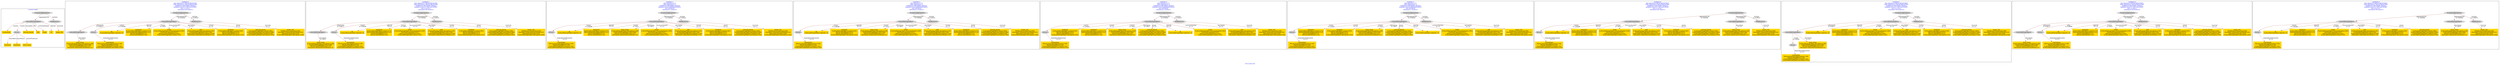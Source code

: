 digraph n0 {
fontcolor="blue"
remincross="true"
label="s20-s-lacma.xml"
subgraph cluster_0 {
label="1-correct model"
n2[style="filled",color="white",fillcolor="lightgray",label="CulturalHeritageObject1"];
n3[shape="plaintext",style="filled",fillcolor="gold",label="creationDate"];
n4[style="filled",color="white",fillcolor="lightgray",label="Person1"];
n5[shape="plaintext",style="filled",fillcolor="gold",label="Artwork_Details"];
n6[shape="plaintext",style="filled",fillcolor="gold",label="title"];
n7[shape="plaintext",style="filled",fillcolor="gold",label="Origin"];
n8[shape="plaintext",style="filled",fillcolor="gold",label="ID"];
n9[shape="plaintext",style="filled",fillcolor="gold",label="birthDate"];
n10[shape="plaintext",style="filled",fillcolor="gold",label="deathDate"];
n11[shape="plaintext",style="filled",fillcolor="gold",label="Artist_Name"];
n12[style="filled",color="white",fillcolor="lightgray",label="EuropeanaAggregation1"];
n13[style="filled",color="white",fillcolor="lightgray",label="WebResource1"];
n14[shape="plaintext",style="filled",fillcolor="gold",label="Image_URL"];
}
subgraph cluster_1 {
label="candidate 0\nlink coherence:0.7692307692307693\nnode coherence:0.7692307692307693\nconfidence:0.6851840677005624\nmapping score:0.5773975382363697\ncost:111.97611\n-precision:0.46-recall:0.5"
n16[style="filled",color="white",fillcolor="lightgray",label="CulturalHeritageObject1"];
n17[style="filled",color="white",fillcolor="lightgray",label="CulturalHeritageObject2"];
n18[style="filled",color="white",fillcolor="lightgray",label="Person1"];
n19[style="filled",color="white",fillcolor="lightgray",label="EuropeanaAggregation1"];
n20[style="filled",color="white",fillcolor="lightgray",label="WebResource1"];
n21[shape="plaintext",style="filled",fillcolor="gold",label="ID\n[CulturalHeritageObject,objectId,1.0]"];
n22[shape="plaintext",style="filled",fillcolor="gold",label="deathDate\n[CulturalHeritageObject,created,0.573]\n[Person,biographicalInformation,0.215]\n[Person,dateOfBirth,0.11]\n[Person,dateOfDeath,0.102]"];
n23[shape="plaintext",style="filled",fillcolor="gold",label="Origin\n[CulturalHeritageObject,accessionNumber,0.865]\n[Document,classLink,0.057]\n[Person,nameOfThePerson,0.055]\n[CulturalHeritageObject,extent,0.023]"];
n24[shape="plaintext",style="filled",fillcolor="gold",label="title\n[CulturalHeritageObject,description,0.291]\n[CulturalHeritageObject,title,0.263]\n[CulturalHeritageObject,provenance,0.234]\n[Document,columnSubClassOfLink,0.213]"];
n25[shape="plaintext",style="filled",fillcolor="gold",label="birthDate\n[CulturalHeritageObject,created,0.803]\n[Person,dateOfDeath,0.072]\n[Person,dateOfBirth,0.072]\n[CulturalHeritageObject,description,0.052]"];
n26[shape="plaintext",style="filled",fillcolor="gold",label="Image_URL\n[WebResource,classLink,0.948]\n[Document,columnSubClassOfLink,0.03]\n[Document,classLink,0.018]\n[CulturalHeritageObject,description,0.004]"];
n27[shape="plaintext",style="filled",fillcolor="gold",label="Artwork_Details\n[CulturalHeritageObject,extent,0.862]\n[CulturalHeritageObject,description,0.069]\n[CulturalHeritageObject,medium,0.04]\n[CulturalHeritageObject,provenance,0.029]"];
n28[shape="plaintext",style="filled",fillcolor="gold",label="creationDate\n[Person,biographicalInformation,0.538]\n[Person,dateOfBirth,0.218]\n[CulturalHeritageObject,created,0.191]\n[CulturalHeritageObject,description,0.053]"];
n29[shape="plaintext",style="filled",fillcolor="gold",label="Artist_Name\n[CulturalHeritageObject,description,0.286]\n[CulturalHeritageObject,title,0.269]\n[Person,nameOfThePerson,0.225]\n[Document,columnSubClassOfLink,0.22]"];
}
subgraph cluster_2 {
label="candidate 1\nlink coherence:0.7692307692307693\nnode coherence:0.7692307692307693\nconfidence:0.6851840677005624\nmapping score:0.5773975382363697\ncost:210.97611\n-precision:0.46-recall:0.5"
n31[style="filled",color="white",fillcolor="lightgray",label="CulturalHeritageObject1"];
n32[style="filled",color="white",fillcolor="lightgray",label="CulturalHeritageObject2"];
n33[style="filled",color="white",fillcolor="lightgray",label="Person1"];
n34[style="filled",color="white",fillcolor="lightgray",label="EuropeanaAggregation1"];
n35[style="filled",color="white",fillcolor="lightgray",label="WebResource1"];
n36[shape="plaintext",style="filled",fillcolor="gold",label="ID\n[CulturalHeritageObject,objectId,1.0]"];
n37[shape="plaintext",style="filled",fillcolor="gold",label="deathDate\n[CulturalHeritageObject,created,0.573]\n[Person,biographicalInformation,0.215]\n[Person,dateOfBirth,0.11]\n[Person,dateOfDeath,0.102]"];
n38[shape="plaintext",style="filled",fillcolor="gold",label="Origin\n[CulturalHeritageObject,accessionNumber,0.865]\n[Document,classLink,0.057]\n[Person,nameOfThePerson,0.055]\n[CulturalHeritageObject,extent,0.023]"];
n39[shape="plaintext",style="filled",fillcolor="gold",label="title\n[CulturalHeritageObject,description,0.291]\n[CulturalHeritageObject,title,0.263]\n[CulturalHeritageObject,provenance,0.234]\n[Document,columnSubClassOfLink,0.213]"];
n40[shape="plaintext",style="filled",fillcolor="gold",label="Artist_Name\n[CulturalHeritageObject,description,0.286]\n[CulturalHeritageObject,title,0.269]\n[Person,nameOfThePerson,0.225]\n[Document,columnSubClassOfLink,0.22]"];
n41[shape="plaintext",style="filled",fillcolor="gold",label="birthDate\n[CulturalHeritageObject,created,0.803]\n[Person,dateOfDeath,0.072]\n[Person,dateOfBirth,0.072]\n[CulturalHeritageObject,description,0.052]"];
n42[shape="plaintext",style="filled",fillcolor="gold",label="Image_URL\n[WebResource,classLink,0.948]\n[Document,columnSubClassOfLink,0.03]\n[Document,classLink,0.018]\n[CulturalHeritageObject,description,0.004]"];
n43[shape="plaintext",style="filled",fillcolor="gold",label="Artwork_Details\n[CulturalHeritageObject,extent,0.862]\n[CulturalHeritageObject,description,0.069]\n[CulturalHeritageObject,medium,0.04]\n[CulturalHeritageObject,provenance,0.029]"];
n44[shape="plaintext",style="filled",fillcolor="gold",label="creationDate\n[Person,biographicalInformation,0.538]\n[Person,dateOfBirth,0.218]\n[CulturalHeritageObject,created,0.191]\n[CulturalHeritageObject,description,0.053]"];
}
subgraph cluster_3 {
label="candidate 2\nlink coherence:0.75\nnode coherence:0.75\nconfidence:0.6851840677005624\nmapping score:0.589505800344632\ncost:209.98034\n-precision:0.5-recall:0.5"
n46[style="filled",color="white",fillcolor="lightgray",label="CulturalHeritageObject1"];
n47[style="filled",color="white",fillcolor="lightgray",label="Person1"];
n48[style="filled",color="white",fillcolor="lightgray",label="EuropeanaAggregation1"];
n49[style="filled",color="white",fillcolor="lightgray",label="WebResource1"];
n50[shape="plaintext",style="filled",fillcolor="gold",label="ID\n[CulturalHeritageObject,objectId,1.0]"];
n51[shape="plaintext",style="filled",fillcolor="gold",label="deathDate\n[CulturalHeritageObject,created,0.573]\n[Person,biographicalInformation,0.215]\n[Person,dateOfBirth,0.11]\n[Person,dateOfDeath,0.102]"];
n52[shape="plaintext",style="filled",fillcolor="gold",label="Artist_Name\n[CulturalHeritageObject,description,0.286]\n[CulturalHeritageObject,title,0.269]\n[Person,nameOfThePerson,0.225]\n[Document,columnSubClassOfLink,0.22]"];
n53[shape="plaintext",style="filled",fillcolor="gold",label="Origin\n[CulturalHeritageObject,accessionNumber,0.865]\n[Document,classLink,0.057]\n[Person,nameOfThePerson,0.055]\n[CulturalHeritageObject,extent,0.023]"];
n54[shape="plaintext",style="filled",fillcolor="gold",label="title\n[CulturalHeritageObject,description,0.291]\n[CulturalHeritageObject,title,0.263]\n[CulturalHeritageObject,provenance,0.234]\n[Document,columnSubClassOfLink,0.213]"];
n55[shape="plaintext",style="filled",fillcolor="gold",label="birthDate\n[CulturalHeritageObject,created,0.803]\n[Person,dateOfDeath,0.072]\n[Person,dateOfBirth,0.072]\n[CulturalHeritageObject,description,0.052]"];
n56[shape="plaintext",style="filled",fillcolor="gold",label="Image_URL\n[WebResource,classLink,0.948]\n[Document,columnSubClassOfLink,0.03]\n[Document,classLink,0.018]\n[CulturalHeritageObject,description,0.004]"];
n57[shape="plaintext",style="filled",fillcolor="gold",label="Artwork_Details\n[CulturalHeritageObject,extent,0.862]\n[CulturalHeritageObject,description,0.069]\n[CulturalHeritageObject,medium,0.04]\n[CulturalHeritageObject,provenance,0.029]"];
n58[shape="plaintext",style="filled",fillcolor="gold",label="creationDate\n[Person,biographicalInformation,0.538]\n[Person,dateOfBirth,0.218]\n[CulturalHeritageObject,created,0.191]\n[CulturalHeritageObject,description,0.053]"];
}
subgraph cluster_4 {
label="candidate 3\nlink coherence:0.75\nnode coherence:0.75\nconfidence:0.6851840677005624\nmapping score:0.589505800344632\ncost:209.98034\n-precision:0.5-recall:0.5"
n60[style="filled",color="white",fillcolor="lightgray",label="CulturalHeritageObject1"];
n61[style="filled",color="white",fillcolor="lightgray",label="Person1"];
n62[style="filled",color="white",fillcolor="lightgray",label="EuropeanaAggregation1"];
n63[style="filled",color="white",fillcolor="lightgray",label="WebResource1"];
n64[shape="plaintext",style="filled",fillcolor="gold",label="ID\n[CulturalHeritageObject,objectId,1.0]"];
n65[shape="plaintext",style="filled",fillcolor="gold",label="birthDate\n[CulturalHeritageObject,created,0.803]\n[Person,dateOfDeath,0.072]\n[Person,dateOfBirth,0.072]\n[CulturalHeritageObject,description,0.052]"];
n66[shape="plaintext",style="filled",fillcolor="gold",label="Artist_Name\n[CulturalHeritageObject,description,0.286]\n[CulturalHeritageObject,title,0.269]\n[Person,nameOfThePerson,0.225]\n[Document,columnSubClassOfLink,0.22]"];
n67[shape="plaintext",style="filled",fillcolor="gold",label="Origin\n[CulturalHeritageObject,accessionNumber,0.865]\n[Document,classLink,0.057]\n[Person,nameOfThePerson,0.055]\n[CulturalHeritageObject,extent,0.023]"];
n68[shape="plaintext",style="filled",fillcolor="gold",label="title\n[CulturalHeritageObject,description,0.291]\n[CulturalHeritageObject,title,0.263]\n[CulturalHeritageObject,provenance,0.234]\n[Document,columnSubClassOfLink,0.213]"];
n69[shape="plaintext",style="filled",fillcolor="gold",label="deathDate\n[CulturalHeritageObject,created,0.573]\n[Person,biographicalInformation,0.215]\n[Person,dateOfBirth,0.11]\n[Person,dateOfDeath,0.102]"];
n70[shape="plaintext",style="filled",fillcolor="gold",label="Image_URL\n[WebResource,classLink,0.948]\n[Document,columnSubClassOfLink,0.03]\n[Document,classLink,0.018]\n[CulturalHeritageObject,description,0.004]"];
n71[shape="plaintext",style="filled",fillcolor="gold",label="Artwork_Details\n[CulturalHeritageObject,extent,0.862]\n[CulturalHeritageObject,description,0.069]\n[CulturalHeritageObject,medium,0.04]\n[CulturalHeritageObject,provenance,0.029]"];
n72[shape="plaintext",style="filled",fillcolor="gold",label="creationDate\n[Person,biographicalInformation,0.538]\n[Person,dateOfBirth,0.218]\n[CulturalHeritageObject,created,0.191]\n[CulturalHeritageObject,description,0.053]"];
}
subgraph cluster_5 {
label="candidate 4\nlink coherence:0.75\nnode coherence:0.75\nconfidence:0.6851840677005624\nmapping score:0.589505800344632\ncost:209.98036\n-precision:0.5-recall:0.5"
n74[style="filled",color="white",fillcolor="lightgray",label="CulturalHeritageObject2"];
n75[style="filled",color="white",fillcolor="lightgray",label="Person1"];
n76[style="filled",color="white",fillcolor="lightgray",label="EuropeanaAggregation1"];
n77[style="filled",color="white",fillcolor="lightgray",label="WebResource1"];
n78[shape="plaintext",style="filled",fillcolor="gold",label="birthDate\n[CulturalHeritageObject,created,0.803]\n[Person,dateOfDeath,0.072]\n[Person,dateOfBirth,0.072]\n[CulturalHeritageObject,description,0.052]"];
n79[shape="plaintext",style="filled",fillcolor="gold",label="deathDate\n[CulturalHeritageObject,created,0.573]\n[Person,biographicalInformation,0.215]\n[Person,dateOfBirth,0.11]\n[Person,dateOfDeath,0.102]"];
n80[shape="plaintext",style="filled",fillcolor="gold",label="Artist_Name\n[CulturalHeritageObject,description,0.286]\n[CulturalHeritageObject,title,0.269]\n[Person,nameOfThePerson,0.225]\n[Document,columnSubClassOfLink,0.22]"];
n81[shape="plaintext",style="filled",fillcolor="gold",label="Artwork_Details\n[CulturalHeritageObject,extent,0.862]\n[CulturalHeritageObject,description,0.069]\n[CulturalHeritageObject,medium,0.04]\n[CulturalHeritageObject,provenance,0.029]"];
n82[shape="plaintext",style="filled",fillcolor="gold",label="Image_URL\n[WebResource,classLink,0.948]\n[Document,columnSubClassOfLink,0.03]\n[Document,classLink,0.018]\n[CulturalHeritageObject,description,0.004]"];
n83[shape="plaintext",style="filled",fillcolor="gold",label="ID\n[CulturalHeritageObject,objectId,1.0]"];
n84[shape="plaintext",style="filled",fillcolor="gold",label="Origin\n[CulturalHeritageObject,accessionNumber,0.865]\n[Document,classLink,0.057]\n[Person,nameOfThePerson,0.055]\n[CulturalHeritageObject,extent,0.023]"];
n85[shape="plaintext",style="filled",fillcolor="gold",label="creationDate\n[Person,biographicalInformation,0.538]\n[Person,dateOfBirth,0.218]\n[CulturalHeritageObject,created,0.191]\n[CulturalHeritageObject,description,0.053]"];
n86[shape="plaintext",style="filled",fillcolor="gold",label="title\n[CulturalHeritageObject,description,0.291]\n[CulturalHeritageObject,title,0.263]\n[CulturalHeritageObject,provenance,0.234]\n[Document,columnSubClassOfLink,0.213]"];
}
subgraph cluster_6 {
label="candidate 5\nlink coherence:0.75\nnode coherence:0.75\nconfidence:0.6851840677005624\nmapping score:0.589505800344632\ncost:209.98036\n-precision:0.5-recall:0.5"
n88[style="filled",color="white",fillcolor="lightgray",label="CulturalHeritageObject2"];
n89[style="filled",color="white",fillcolor="lightgray",label="Person1"];
n90[style="filled",color="white",fillcolor="lightgray",label="EuropeanaAggregation1"];
n91[style="filled",color="white",fillcolor="lightgray",label="WebResource1"];
n92[shape="plaintext",style="filled",fillcolor="gold",label="deathDate\n[CulturalHeritageObject,created,0.573]\n[Person,biographicalInformation,0.215]\n[Person,dateOfBirth,0.11]\n[Person,dateOfDeath,0.102]"];
n93[shape="plaintext",style="filled",fillcolor="gold",label="birthDate\n[CulturalHeritageObject,created,0.803]\n[Person,dateOfDeath,0.072]\n[Person,dateOfBirth,0.072]\n[CulturalHeritageObject,description,0.052]"];
n94[shape="plaintext",style="filled",fillcolor="gold",label="Artist_Name\n[CulturalHeritageObject,description,0.286]\n[CulturalHeritageObject,title,0.269]\n[Person,nameOfThePerson,0.225]\n[Document,columnSubClassOfLink,0.22]"];
n95[shape="plaintext",style="filled",fillcolor="gold",label="Artwork_Details\n[CulturalHeritageObject,extent,0.862]\n[CulturalHeritageObject,description,0.069]\n[CulturalHeritageObject,medium,0.04]\n[CulturalHeritageObject,provenance,0.029]"];
n96[shape="plaintext",style="filled",fillcolor="gold",label="Image_URL\n[WebResource,classLink,0.948]\n[Document,columnSubClassOfLink,0.03]\n[Document,classLink,0.018]\n[CulturalHeritageObject,description,0.004]"];
n97[shape="plaintext",style="filled",fillcolor="gold",label="ID\n[CulturalHeritageObject,objectId,1.0]"];
n98[shape="plaintext",style="filled",fillcolor="gold",label="Origin\n[CulturalHeritageObject,accessionNumber,0.865]\n[Document,classLink,0.057]\n[Person,nameOfThePerson,0.055]\n[CulturalHeritageObject,extent,0.023]"];
n99[shape="plaintext",style="filled",fillcolor="gold",label="creationDate\n[Person,biographicalInformation,0.538]\n[Person,dateOfBirth,0.218]\n[CulturalHeritageObject,created,0.191]\n[CulturalHeritageObject,description,0.053]"];
n100[shape="plaintext",style="filled",fillcolor="gold",label="title\n[CulturalHeritageObject,description,0.291]\n[CulturalHeritageObject,title,0.263]\n[CulturalHeritageObject,provenance,0.234]\n[Document,columnSubClassOfLink,0.213]"];
}
subgraph cluster_7 {
label="candidate 6\nlink coherence:0.6923076923076923\nnode coherence:0.7692307692307693\nconfidence:0.6851840677005624\nmapping score:0.5773975382363697\ncost:111.97427\n-precision:0.46-recall:0.5"
n102[style="filled",color="white",fillcolor="lightgray",label="CulturalHeritageObject1"];
n103[style="filled",color="white",fillcolor="lightgray",label="Person1"];
n104[style="filled",color="white",fillcolor="lightgray",label="EuropeanaAggregation1"];
n105[style="filled",color="white",fillcolor="lightgray",label="CulturalHeritageObject2"];
n106[style="filled",color="white",fillcolor="lightgray",label="WebResource1"];
n107[shape="plaintext",style="filled",fillcolor="gold",label="ID\n[CulturalHeritageObject,objectId,1.0]"];
n108[shape="plaintext",style="filled",fillcolor="gold",label="deathDate\n[CulturalHeritageObject,created,0.573]\n[Person,biographicalInformation,0.215]\n[Person,dateOfBirth,0.11]\n[Person,dateOfDeath,0.102]"];
n109[shape="plaintext",style="filled",fillcolor="gold",label="Origin\n[CulturalHeritageObject,accessionNumber,0.865]\n[Document,classLink,0.057]\n[Person,nameOfThePerson,0.055]\n[CulturalHeritageObject,extent,0.023]"];
n110[shape="plaintext",style="filled",fillcolor="gold",label="title\n[CulturalHeritageObject,description,0.291]\n[CulturalHeritageObject,title,0.263]\n[CulturalHeritageObject,provenance,0.234]\n[Document,columnSubClassOfLink,0.213]"];
n111[shape="plaintext",style="filled",fillcolor="gold",label="birthDate\n[CulturalHeritageObject,created,0.803]\n[Person,dateOfDeath,0.072]\n[Person,dateOfBirth,0.072]\n[CulturalHeritageObject,description,0.052]"];
n112[shape="plaintext",style="filled",fillcolor="gold",label="Image_URL\n[WebResource,classLink,0.948]\n[Document,columnSubClassOfLink,0.03]\n[Document,classLink,0.018]\n[CulturalHeritageObject,description,0.004]"];
n113[shape="plaintext",style="filled",fillcolor="gold",label="Artwork_Details\n[CulturalHeritageObject,extent,0.862]\n[CulturalHeritageObject,description,0.069]\n[CulturalHeritageObject,medium,0.04]\n[CulturalHeritageObject,provenance,0.029]"];
n114[shape="plaintext",style="filled",fillcolor="gold",label="creationDate\n[Person,biographicalInformation,0.538]\n[Person,dateOfBirth,0.218]\n[CulturalHeritageObject,created,0.191]\n[CulturalHeritageObject,description,0.053]"];
n115[shape="plaintext",style="filled",fillcolor="gold",label="Artist_Name\n[CulturalHeritageObject,description,0.286]\n[CulturalHeritageObject,title,0.269]\n[Person,nameOfThePerson,0.225]\n[Document,columnSubClassOfLink,0.22]"];
}
subgraph cluster_8 {
label="candidate 7\nlink coherence:0.6923076923076923\nnode coherence:0.7692307692307693\nconfidence:0.6851840677005624\nmapping score:0.5773975382363697\ncost:111.97613\n-precision:0.38-recall:0.42"
n117[style="filled",color="white",fillcolor="lightgray",label="CulturalHeritageObject1"];
n118[style="filled",color="white",fillcolor="lightgray",label="CulturalHeritageObject2"];
n119[style="filled",color="white",fillcolor="lightgray",label="Person1"];
n120[style="filled",color="white",fillcolor="lightgray",label="EuropeanaAggregation1"];
n121[style="filled",color="white",fillcolor="lightgray",label="WebResource1"];
n122[shape="plaintext",style="filled",fillcolor="gold",label="ID\n[CulturalHeritageObject,objectId,1.0]"];
n123[shape="plaintext",style="filled",fillcolor="gold",label="deathDate\n[CulturalHeritageObject,created,0.573]\n[Person,biographicalInformation,0.215]\n[Person,dateOfBirth,0.11]\n[Person,dateOfDeath,0.102]"];
n124[shape="plaintext",style="filled",fillcolor="gold",label="Origin\n[CulturalHeritageObject,accessionNumber,0.865]\n[Document,classLink,0.057]\n[Person,nameOfThePerson,0.055]\n[CulturalHeritageObject,extent,0.023]"];
n125[shape="plaintext",style="filled",fillcolor="gold",label="title\n[CulturalHeritageObject,description,0.291]\n[CulturalHeritageObject,title,0.263]\n[CulturalHeritageObject,provenance,0.234]\n[Document,columnSubClassOfLink,0.213]"];
n126[shape="plaintext",style="filled",fillcolor="gold",label="birthDate\n[CulturalHeritageObject,created,0.803]\n[Person,dateOfDeath,0.072]\n[Person,dateOfBirth,0.072]\n[CulturalHeritageObject,description,0.052]"];
n127[shape="plaintext",style="filled",fillcolor="gold",label="Image_URL\n[WebResource,classLink,0.948]\n[Document,columnSubClassOfLink,0.03]\n[Document,classLink,0.018]\n[CulturalHeritageObject,description,0.004]"];
n128[shape="plaintext",style="filled",fillcolor="gold",label="Artwork_Details\n[CulturalHeritageObject,extent,0.862]\n[CulturalHeritageObject,description,0.069]\n[CulturalHeritageObject,medium,0.04]\n[CulturalHeritageObject,provenance,0.029]"];
n129[shape="plaintext",style="filled",fillcolor="gold",label="creationDate\n[Person,biographicalInformation,0.538]\n[Person,dateOfBirth,0.218]\n[CulturalHeritageObject,created,0.191]\n[CulturalHeritageObject,description,0.053]"];
n130[shape="plaintext",style="filled",fillcolor="gold",label="Artist_Name\n[CulturalHeritageObject,description,0.286]\n[CulturalHeritageObject,title,0.269]\n[Person,nameOfThePerson,0.225]\n[Document,columnSubClassOfLink,0.22]"];
}
subgraph cluster_9 {
label="candidate 8\nlink coherence:0.6923076923076923\nnode coherence:0.7692307692307693\nconfidence:0.6851840677005624\nmapping score:0.5773975382363697\ncost:111.98312\n-precision:0.38-recall:0.42"
n132[style="filled",color="white",fillcolor="lightgray",label="CulturalHeritageObject1"];
n133[style="filled",color="white",fillcolor="lightgray",label="CulturalHeritageObject2"];
n134[style="filled",color="white",fillcolor="lightgray",label="Person1"];
n135[style="filled",color="white",fillcolor="lightgray",label="EuropeanaAggregation1"];
n136[style="filled",color="white",fillcolor="lightgray",label="WebResource1"];
n137[shape="plaintext",style="filled",fillcolor="gold",label="ID\n[CulturalHeritageObject,objectId,1.0]"];
n138[shape="plaintext",style="filled",fillcolor="gold",label="deathDate\n[CulturalHeritageObject,created,0.573]\n[Person,biographicalInformation,0.215]\n[Person,dateOfBirth,0.11]\n[Person,dateOfDeath,0.102]"];
n139[shape="plaintext",style="filled",fillcolor="gold",label="Origin\n[CulturalHeritageObject,accessionNumber,0.865]\n[Document,classLink,0.057]\n[Person,nameOfThePerson,0.055]\n[CulturalHeritageObject,extent,0.023]"];
n140[shape="plaintext",style="filled",fillcolor="gold",label="title\n[CulturalHeritageObject,description,0.291]\n[CulturalHeritageObject,title,0.263]\n[CulturalHeritageObject,provenance,0.234]\n[Document,columnSubClassOfLink,0.213]"];
n141[shape="plaintext",style="filled",fillcolor="gold",label="birthDate\n[CulturalHeritageObject,created,0.803]\n[Person,dateOfDeath,0.072]\n[Person,dateOfBirth,0.072]\n[CulturalHeritageObject,description,0.052]"];
n142[shape="plaintext",style="filled",fillcolor="gold",label="Image_URL\n[WebResource,classLink,0.948]\n[Document,columnSubClassOfLink,0.03]\n[Document,classLink,0.018]\n[CulturalHeritageObject,description,0.004]"];
n143[shape="plaintext",style="filled",fillcolor="gold",label="Artwork_Details\n[CulturalHeritageObject,extent,0.862]\n[CulturalHeritageObject,description,0.069]\n[CulturalHeritageObject,medium,0.04]\n[CulturalHeritageObject,provenance,0.029]"];
n144[shape="plaintext",style="filled",fillcolor="gold",label="creationDate\n[Person,biographicalInformation,0.538]\n[Person,dateOfBirth,0.218]\n[CulturalHeritageObject,created,0.191]\n[CulturalHeritageObject,description,0.053]"];
n145[shape="plaintext",style="filled",fillcolor="gold",label="Artist_Name\n[CulturalHeritageObject,description,0.286]\n[CulturalHeritageObject,title,0.269]\n[Person,nameOfThePerson,0.225]\n[Document,columnSubClassOfLink,0.22]"];
}
subgraph cluster_10 {
label="candidate 9\nlink coherence:0.6923076923076923\nnode coherence:0.7692307692307693\nconfidence:0.6851840677005624\nmapping score:0.5773975382363697\ncost:210.97427\n-precision:0.46-recall:0.5"
n147[style="filled",color="white",fillcolor="lightgray",label="CulturalHeritageObject1"];
n148[style="filled",color="white",fillcolor="lightgray",label="Person1"];
n149[style="filled",color="white",fillcolor="lightgray",label="EuropeanaAggregation1"];
n150[style="filled",color="white",fillcolor="lightgray",label="CulturalHeritageObject2"];
n151[style="filled",color="white",fillcolor="lightgray",label="WebResource1"];
n152[shape="plaintext",style="filled",fillcolor="gold",label="ID\n[CulturalHeritageObject,objectId,1.0]"];
n153[shape="plaintext",style="filled",fillcolor="gold",label="deathDate\n[CulturalHeritageObject,created,0.573]\n[Person,biographicalInformation,0.215]\n[Person,dateOfBirth,0.11]\n[Person,dateOfDeath,0.102]"];
n154[shape="plaintext",style="filled",fillcolor="gold",label="Origin\n[CulturalHeritageObject,accessionNumber,0.865]\n[Document,classLink,0.057]\n[Person,nameOfThePerson,0.055]\n[CulturalHeritageObject,extent,0.023]"];
n155[shape="plaintext",style="filled",fillcolor="gold",label="title\n[CulturalHeritageObject,description,0.291]\n[CulturalHeritageObject,title,0.263]\n[CulturalHeritageObject,provenance,0.234]\n[Document,columnSubClassOfLink,0.213]"];
n156[shape="plaintext",style="filled",fillcolor="gold",label="Artist_Name\n[CulturalHeritageObject,description,0.286]\n[CulturalHeritageObject,title,0.269]\n[Person,nameOfThePerson,0.225]\n[Document,columnSubClassOfLink,0.22]"];
n157[shape="plaintext",style="filled",fillcolor="gold",label="birthDate\n[CulturalHeritageObject,created,0.803]\n[Person,dateOfDeath,0.072]\n[Person,dateOfBirth,0.072]\n[CulturalHeritageObject,description,0.052]"];
n158[shape="plaintext",style="filled",fillcolor="gold",label="Image_URL\n[WebResource,classLink,0.948]\n[Document,columnSubClassOfLink,0.03]\n[Document,classLink,0.018]\n[CulturalHeritageObject,description,0.004]"];
n159[shape="plaintext",style="filled",fillcolor="gold",label="Artwork_Details\n[CulturalHeritageObject,extent,0.862]\n[CulturalHeritageObject,description,0.069]\n[CulturalHeritageObject,medium,0.04]\n[CulturalHeritageObject,provenance,0.029]"];
n160[shape="plaintext",style="filled",fillcolor="gold",label="creationDate\n[Person,biographicalInformation,0.538]\n[Person,dateOfBirth,0.218]\n[CulturalHeritageObject,created,0.191]\n[CulturalHeritageObject,description,0.053]"];
}
n2 -> n3[color="brown",fontcolor="black",label="created"]
n2 -> n4[color="brown",fontcolor="black",label="creator"]
n2 -> n5[color="brown",fontcolor="black",label="description"]
n2 -> n6[color="brown",fontcolor="black",label="title"]
n2 -> n7[color="brown",fontcolor="black",label="accessionNumber"]
n2 -> n8[color="brown",fontcolor="black",label="objectId"]
n4 -> n9[color="brown",fontcolor="black",label="dateOfBirth"]
n4 -> n10[color="brown",fontcolor="black",label="dateOfDeath"]
n4 -> n11[color="brown",fontcolor="black",label="nameOfThePerson"]
n12 -> n2[color="brown",fontcolor="black",label="aggregatedCHO"]
n12 -> n13[color="brown",fontcolor="black",label="hasView"]
n13 -> n14[color="brown",fontcolor="black",label="classLink"]
n16 -> n17[color="brown",fontcolor="black",label="isRelatedTo\nw=0.99577"]
n16 -> n18[color="brown",fontcolor="black",label="creator\nw=0.99288"]
n19 -> n16[color="brown",fontcolor="black",label="aggregatedCHO\nw=0.99393"]
n19 -> n20[color="brown",fontcolor="black",label="hasView\nw=0.99353"]
n16 -> n21[color="brown",fontcolor="black",label="objectId\nw=1.0"]
n16 -> n22[color="brown",fontcolor="black",label="created\nw=100.0"]
n16 -> n23[color="brown",fontcolor="black",label="accessionNumber\nw=1.0"]
n16 -> n24[color="brown",fontcolor="black",label="description\nw=1.0"]
n16 -> n25[color="brown",fontcolor="black",label="created\nw=1.0"]
n20 -> n26[color="brown",fontcolor="black",label="classLink\nw=1.0"]
n16 -> n27[color="brown",fontcolor="black",label="extent\nw=1.0"]
n18 -> n28[color="brown",fontcolor="black",label="biographicalInformation\nw=1.0"]
n17 -> n29[color="brown",fontcolor="black",label="description\nw=1.0"]
n31 -> n32[color="brown",fontcolor="black",label="isRelatedTo\nw=0.99577"]
n31 -> n33[color="brown",fontcolor="black",label="creator\nw=0.99288"]
n34 -> n31[color="brown",fontcolor="black",label="aggregatedCHO\nw=0.99393"]
n34 -> n35[color="brown",fontcolor="black",label="hasView\nw=0.99353"]
n31 -> n36[color="brown",fontcolor="black",label="objectId\nw=1.0"]
n31 -> n37[color="brown",fontcolor="black",label="created\nw=100.0"]
n31 -> n38[color="brown",fontcolor="black",label="accessionNumber\nw=1.0"]
n31 -> n39[color="brown",fontcolor="black",label="description\nw=1.0"]
n32 -> n40[color="brown",fontcolor="black",label="description\nw=100.0"]
n31 -> n41[color="brown",fontcolor="black",label="created\nw=1.0"]
n35 -> n42[color="brown",fontcolor="black",label="classLink\nw=1.0"]
n31 -> n43[color="brown",fontcolor="black",label="extent\nw=1.0"]
n33 -> n44[color="brown",fontcolor="black",label="biographicalInformation\nw=1.0"]
n46 -> n47[color="brown",fontcolor="black",label="creator\nw=0.99288"]
n48 -> n46[color="brown",fontcolor="black",label="aggregatedCHO\nw=0.99393"]
n48 -> n49[color="brown",fontcolor="black",label="hasView\nw=0.99353"]
n46 -> n50[color="brown",fontcolor="black",label="objectId\nw=1.0"]
n46 -> n51[color="brown",fontcolor="black",label="created\nw=100.0"]
n46 -> n52[color="brown",fontcolor="black",label="description\nw=100.0"]
n46 -> n53[color="brown",fontcolor="black",label="accessionNumber\nw=1.0"]
n46 -> n54[color="brown",fontcolor="black",label="description\nw=1.0"]
n46 -> n55[color="brown",fontcolor="black",label="created\nw=1.0"]
n49 -> n56[color="brown",fontcolor="black",label="classLink\nw=1.0"]
n46 -> n57[color="brown",fontcolor="black",label="extent\nw=1.0"]
n47 -> n58[color="brown",fontcolor="black",label="biographicalInformation\nw=1.0"]
n60 -> n61[color="brown",fontcolor="black",label="creator\nw=0.99288"]
n62 -> n60[color="brown",fontcolor="black",label="aggregatedCHO\nw=0.99393"]
n62 -> n63[color="brown",fontcolor="black",label="hasView\nw=0.99353"]
n60 -> n64[color="brown",fontcolor="black",label="objectId\nw=1.0"]
n60 -> n65[color="brown",fontcolor="black",label="created\nw=100.0"]
n60 -> n66[color="brown",fontcolor="black",label="description\nw=100.0"]
n60 -> n67[color="brown",fontcolor="black",label="accessionNumber\nw=1.0"]
n60 -> n68[color="brown",fontcolor="black",label="description\nw=1.0"]
n60 -> n69[color="brown",fontcolor="black",label="created\nw=1.0"]
n63 -> n70[color="brown",fontcolor="black",label="classLink\nw=1.0"]
n60 -> n71[color="brown",fontcolor="black",label="extent\nw=1.0"]
n61 -> n72[color="brown",fontcolor="black",label="biographicalInformation\nw=1.0"]
n74 -> n75[color="brown",fontcolor="black",label="creator\nw=0.9929"]
n76 -> n74[color="brown",fontcolor="black",label="aggregatedCHO\nw=0.99393"]
n76 -> n77[color="brown",fontcolor="black",label="hasView\nw=0.99353"]
n74 -> n78[color="brown",fontcolor="black",label="created\nw=1.0"]
n74 -> n79[color="brown",fontcolor="black",label="created\nw=100.0"]
n74 -> n80[color="brown",fontcolor="black",label="description\nw=100.0"]
n74 -> n81[color="brown",fontcolor="black",label="extent\nw=1.0"]
n77 -> n82[color="brown",fontcolor="black",label="classLink\nw=1.0"]
n74 -> n83[color="brown",fontcolor="black",label="objectId\nw=1.0"]
n74 -> n84[color="brown",fontcolor="black",label="accessionNumber\nw=1.0"]
n75 -> n85[color="brown",fontcolor="black",label="biographicalInformation\nw=1.0"]
n74 -> n86[color="brown",fontcolor="black",label="description\nw=1.0"]
n88 -> n89[color="brown",fontcolor="black",label="creator\nw=0.9929"]
n90 -> n88[color="brown",fontcolor="black",label="aggregatedCHO\nw=0.99393"]
n90 -> n91[color="brown",fontcolor="black",label="hasView\nw=0.99353"]
n88 -> n92[color="brown",fontcolor="black",label="created\nw=1.0"]
n88 -> n93[color="brown",fontcolor="black",label="created\nw=100.0"]
n88 -> n94[color="brown",fontcolor="black",label="description\nw=100.0"]
n88 -> n95[color="brown",fontcolor="black",label="extent\nw=1.0"]
n91 -> n96[color="brown",fontcolor="black",label="classLink\nw=1.0"]
n88 -> n97[color="brown",fontcolor="black",label="objectId\nw=1.0"]
n88 -> n98[color="brown",fontcolor="black",label="accessionNumber\nw=1.0"]
n89 -> n99[color="brown",fontcolor="black",label="biographicalInformation\nw=1.0"]
n88 -> n100[color="brown",fontcolor="black",label="description\nw=1.0"]
n102 -> n103[color="brown",fontcolor="black",label="creator\nw=0.99288"]
n104 -> n102[color="brown",fontcolor="black",label="aggregatedCHO\nw=0.99393"]
n104 -> n105[color="brown",fontcolor="black",label="aggregatedCHO\nw=0.99393"]
n104 -> n106[color="brown",fontcolor="black",label="hasView\nw=0.99353"]
n102 -> n107[color="brown",fontcolor="black",label="objectId\nw=1.0"]
n102 -> n108[color="brown",fontcolor="black",label="created\nw=100.0"]
n102 -> n109[color="brown",fontcolor="black",label="accessionNumber\nw=1.0"]
n102 -> n110[color="brown",fontcolor="black",label="description\nw=1.0"]
n102 -> n111[color="brown",fontcolor="black",label="created\nw=1.0"]
n106 -> n112[color="brown",fontcolor="black",label="classLink\nw=1.0"]
n102 -> n113[color="brown",fontcolor="black",label="extent\nw=1.0"]
n103 -> n114[color="brown",fontcolor="black",label="biographicalInformation\nw=1.0"]
n105 -> n115[color="brown",fontcolor="black",label="description\nw=1.0"]
n117 -> n118[color="brown",fontcolor="black",label="isRelatedTo\nw=0.99577"]
n118 -> n119[color="brown",fontcolor="black",label="creator\nw=0.9929"]
n120 -> n117[color="brown",fontcolor="black",label="aggregatedCHO\nw=0.99393"]
n120 -> n121[color="brown",fontcolor="black",label="hasView\nw=0.99353"]
n117 -> n122[color="brown",fontcolor="black",label="objectId\nw=1.0"]
n117 -> n123[color="brown",fontcolor="black",label="created\nw=100.0"]
n117 -> n124[color="brown",fontcolor="black",label="accessionNumber\nw=1.0"]
n117 -> n125[color="brown",fontcolor="black",label="description\nw=1.0"]
n117 -> n126[color="brown",fontcolor="black",label="created\nw=1.0"]
n121 -> n127[color="brown",fontcolor="black",label="classLink\nw=1.0"]
n117 -> n128[color="brown",fontcolor="black",label="extent\nw=1.0"]
n119 -> n129[color="brown",fontcolor="black",label="biographicalInformation\nw=1.0"]
n118 -> n130[color="brown",fontcolor="black",label="description\nw=1.0"]
n132 -> n133[color="brown",fontcolor="black",label="isRelatedTo\nw=0.99577"]
n132 -> n134[color="brown",fontcolor="black",label="sitter\nw=0.99989"]
n135 -> n132[color="brown",fontcolor="black",label="aggregatedCHO\nw=0.99393"]
n135 -> n136[color="brown",fontcolor="black",label="hasView\nw=0.99353"]
n132 -> n137[color="brown",fontcolor="black",label="objectId\nw=1.0"]
n132 -> n138[color="brown",fontcolor="black",label="created\nw=100.0"]
n132 -> n139[color="brown",fontcolor="black",label="accessionNumber\nw=1.0"]
n132 -> n140[color="brown",fontcolor="black",label="description\nw=1.0"]
n132 -> n141[color="brown",fontcolor="black",label="created\nw=1.0"]
n136 -> n142[color="brown",fontcolor="black",label="classLink\nw=1.0"]
n132 -> n143[color="brown",fontcolor="black",label="extent\nw=1.0"]
n134 -> n144[color="brown",fontcolor="black",label="biographicalInformation\nw=1.0"]
n133 -> n145[color="brown",fontcolor="black",label="description\nw=1.0"]
n147 -> n148[color="brown",fontcolor="black",label="creator\nw=0.99288"]
n149 -> n147[color="brown",fontcolor="black",label="aggregatedCHO\nw=0.99393"]
n149 -> n150[color="brown",fontcolor="black",label="aggregatedCHO\nw=0.99393"]
n149 -> n151[color="brown",fontcolor="black",label="hasView\nw=0.99353"]
n147 -> n152[color="brown",fontcolor="black",label="objectId\nw=1.0"]
n147 -> n153[color="brown",fontcolor="black",label="created\nw=100.0"]
n147 -> n154[color="brown",fontcolor="black",label="accessionNumber\nw=1.0"]
n147 -> n155[color="brown",fontcolor="black",label="description\nw=1.0"]
n150 -> n156[color="brown",fontcolor="black",label="description\nw=100.0"]
n147 -> n157[color="brown",fontcolor="black",label="created\nw=1.0"]
n151 -> n158[color="brown",fontcolor="black",label="classLink\nw=1.0"]
n147 -> n159[color="brown",fontcolor="black",label="extent\nw=1.0"]
n148 -> n160[color="brown",fontcolor="black",label="biographicalInformation\nw=1.0"]
}
